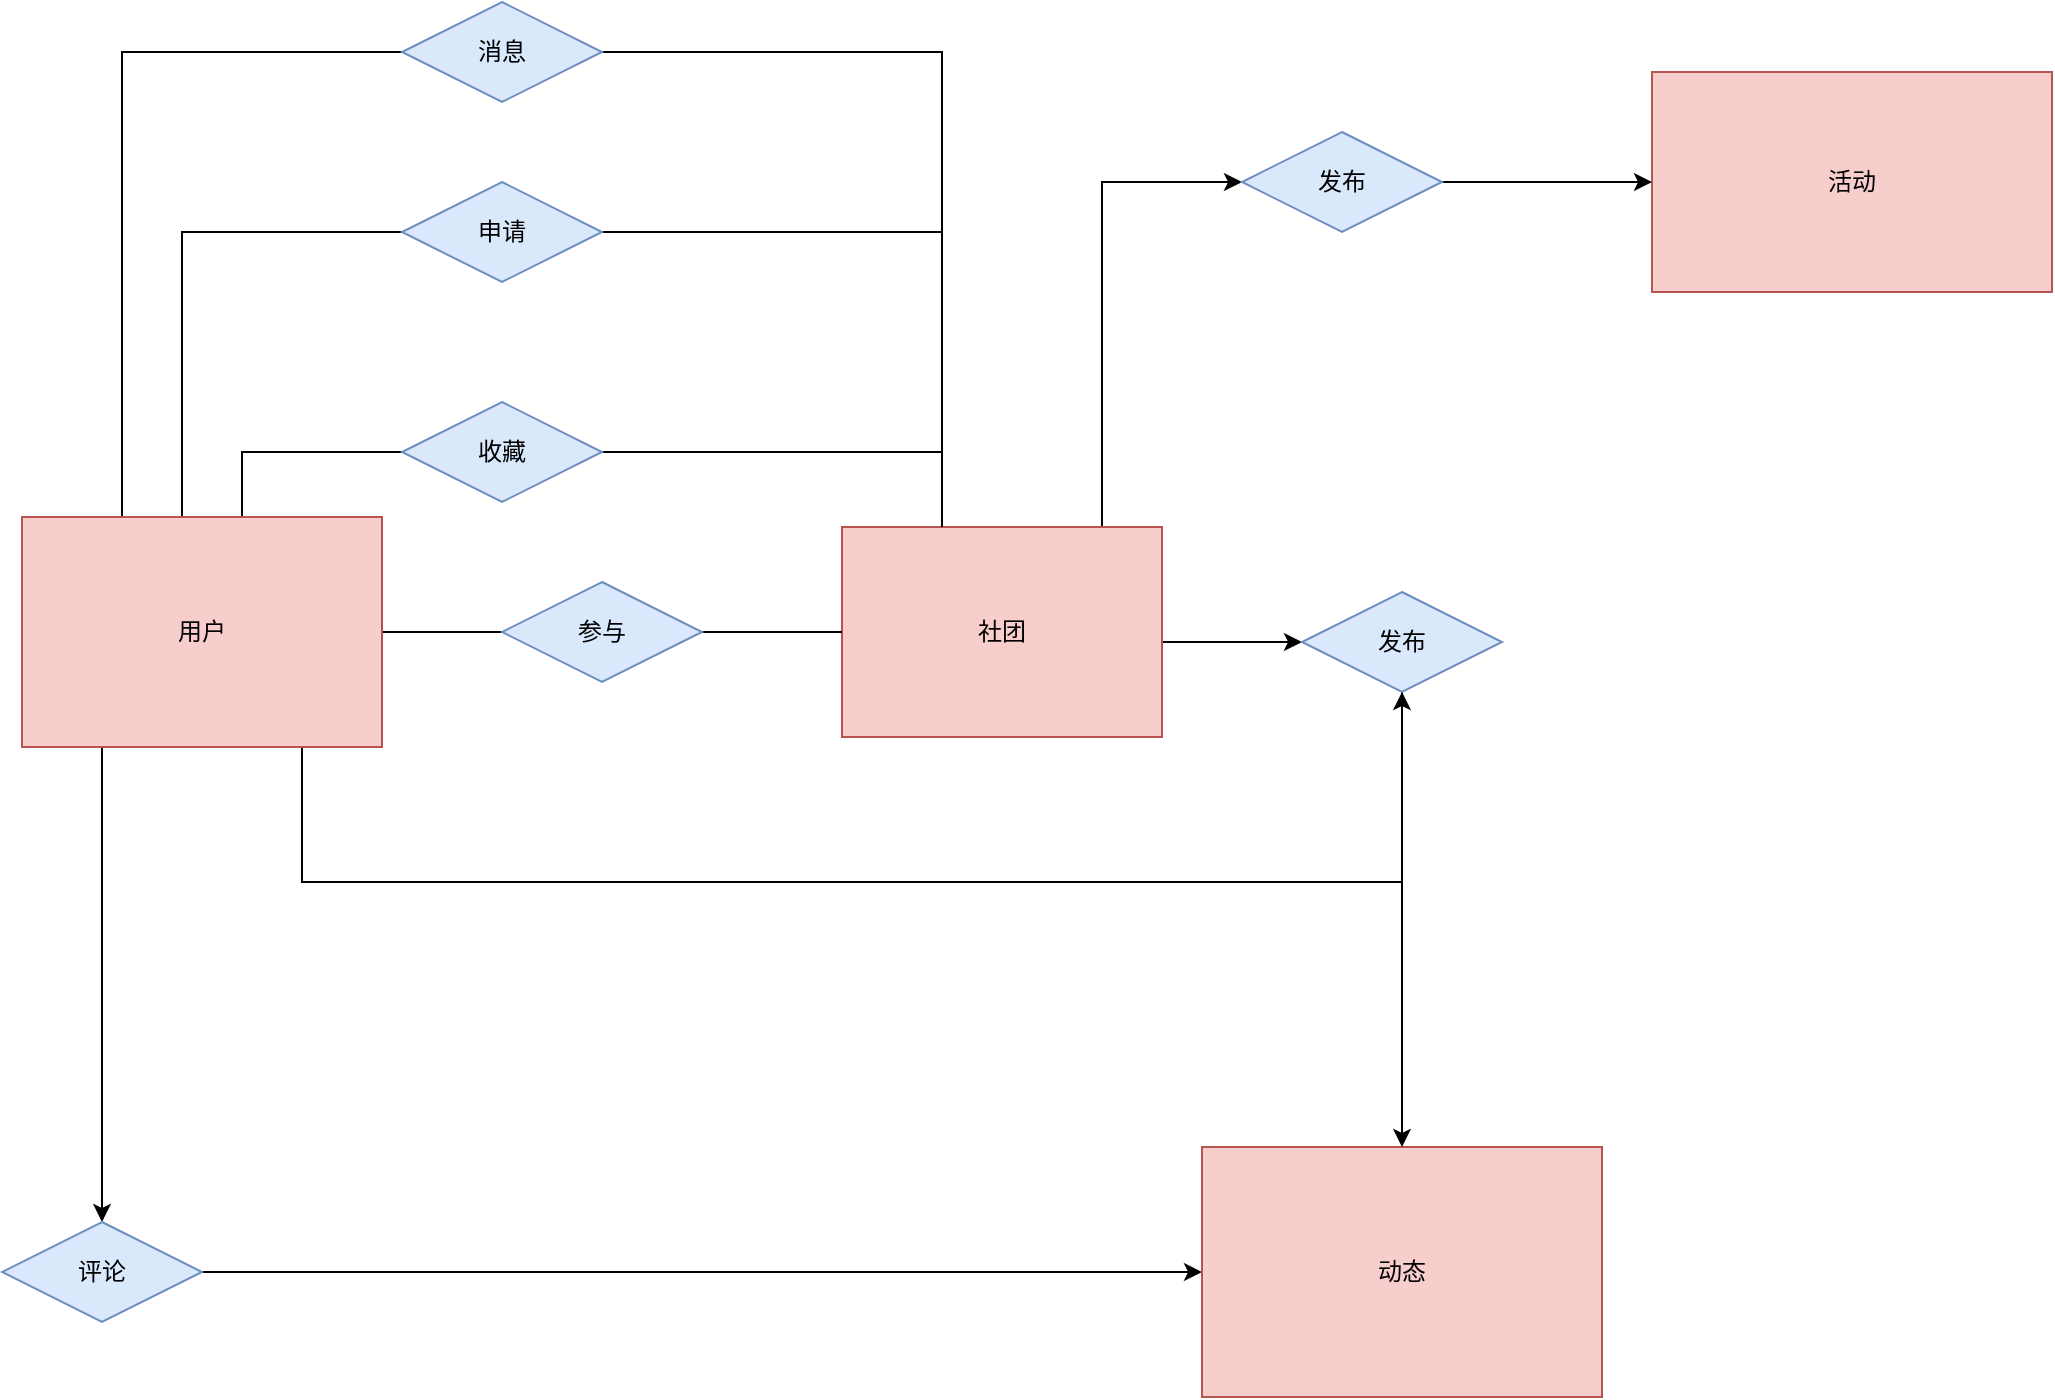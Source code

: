 <mxfile version="24.6.4" type="github">
  <diagram name="第 1 页" id="LLOimiUJxIWVnBvx53SA">
    <mxGraphModel dx="2316" dy="813" grid="1" gridSize="10" guides="1" tooltips="1" connect="1" arrows="1" fold="1" page="1" pageScale="1" pageWidth="827" pageHeight="1169" math="0" shadow="0">
      <root>
        <mxCell id="0" />
        <mxCell id="1" parent="0" />
        <mxCell id="FIMOuDOS6CexBFZZuyrf-21" style="edgeStyle=orthogonalEdgeStyle;rounded=0;orthogonalLoop=1;jettySize=auto;html=1;endArrow=none;endFill=0;" parent="1" source="FIMOuDOS6CexBFZZuyrf-1" target="FIMOuDOS6CexBFZZuyrf-19" edge="1">
          <mxGeometry relative="1" as="geometry">
            <Array as="points">
              <mxPoint x="10" y="435" />
            </Array>
          </mxGeometry>
        </mxCell>
        <mxCell id="FIMOuDOS6CexBFZZuyrf-23" style="edgeStyle=orthogonalEdgeStyle;rounded=0;orthogonalLoop=1;jettySize=auto;html=1;endArrow=none;endFill=0;" parent="1" source="FIMOuDOS6CexBFZZuyrf-1" target="FIMOuDOS6CexBFZZuyrf-20" edge="1">
          <mxGeometry relative="1" as="geometry">
            <Array as="points">
              <mxPoint x="100" y="525" />
              <mxPoint x="100" y="525" />
            </Array>
          </mxGeometry>
        </mxCell>
        <mxCell id="FIMOuDOS6CexBFZZuyrf-28" style="edgeStyle=orthogonalEdgeStyle;rounded=0;orthogonalLoop=1;jettySize=auto;html=1;" parent="1" source="FIMOuDOS6CexBFZZuyrf-1" target="FIMOuDOS6CexBFZZuyrf-3" edge="1">
          <mxGeometry relative="1" as="geometry">
            <Array as="points">
              <mxPoint x="-60" y="725" />
            </Array>
          </mxGeometry>
        </mxCell>
        <mxCell id="FIMOuDOS6CexBFZZuyrf-32" style="edgeStyle=orthogonalEdgeStyle;rounded=0;orthogonalLoop=1;jettySize=auto;html=1;endArrow=none;endFill=0;" parent="1" source="FIMOuDOS6CexBFZZuyrf-1" target="FIMOuDOS6CexBFZZuyrf-31" edge="1">
          <mxGeometry relative="1" as="geometry">
            <Array as="points">
              <mxPoint x="-20" y="325" />
            </Array>
          </mxGeometry>
        </mxCell>
        <mxCell id="FIMOuDOS6CexBFZZuyrf-45" style="edgeStyle=orthogonalEdgeStyle;rounded=0;orthogonalLoop=1;jettySize=auto;html=1;endArrow=none;endFill=0;" parent="1" source="FIMOuDOS6CexBFZZuyrf-1" target="FIMOuDOS6CexBFZZuyrf-41" edge="1">
          <mxGeometry relative="1" as="geometry">
            <Array as="points">
              <mxPoint x="-50" y="235" />
            </Array>
          </mxGeometry>
        </mxCell>
        <mxCell id="q5HNf-5_jHMRwpcQ8X-9-1" style="edgeStyle=orthogonalEdgeStyle;rounded=0;orthogonalLoop=1;jettySize=auto;html=1;" edge="1" parent="1" source="FIMOuDOS6CexBFZZuyrf-1" target="FIMOuDOS6CexBFZZuyrf-17">
          <mxGeometry relative="1" as="geometry">
            <Array as="points">
              <mxPoint x="40" y="650" />
              <mxPoint x="590" y="650" />
            </Array>
          </mxGeometry>
        </mxCell>
        <mxCell id="FIMOuDOS6CexBFZZuyrf-1" value="用户" style="rounded=0;whiteSpace=wrap;html=1;fillColor=#f8cecc;strokeColor=#b85450;" parent="1" vertex="1">
          <mxGeometry x="-100" y="467.5" width="180" height="115" as="geometry" />
        </mxCell>
        <mxCell id="FIMOuDOS6CexBFZZuyrf-30" value="" style="edgeStyle=orthogonalEdgeStyle;rounded=0;orthogonalLoop=1;jettySize=auto;html=1;" parent="1" source="FIMOuDOS6CexBFZZuyrf-3" target="FIMOuDOS6CexBFZZuyrf-15" edge="1">
          <mxGeometry relative="1" as="geometry">
            <mxPoint x="610" y="725" as="targetPoint" />
          </mxGeometry>
        </mxCell>
        <mxCell id="FIMOuDOS6CexBFZZuyrf-3" value="评论" style="rhombus;whiteSpace=wrap;html=1;fillColor=#dae8fc;strokeColor=#6c8ebf;" parent="1" vertex="1">
          <mxGeometry x="-110" y="820" width="100" height="50" as="geometry" />
        </mxCell>
        <mxCell id="FIMOuDOS6CexBFZZuyrf-18" style="edgeStyle=orthogonalEdgeStyle;rounded=0;orthogonalLoop=1;jettySize=auto;html=1;" parent="1" source="FIMOuDOS6CexBFZZuyrf-11" target="FIMOuDOS6CexBFZZuyrf-17" edge="1">
          <mxGeometry relative="1" as="geometry">
            <Array as="points">
              <mxPoint x="530" y="530" />
              <mxPoint x="530" y="530" />
            </Array>
          </mxGeometry>
        </mxCell>
        <mxCell id="FIMOuDOS6CexBFZZuyrf-38" style="edgeStyle=orthogonalEdgeStyle;rounded=0;orthogonalLoop=1;jettySize=auto;html=1;" parent="1" source="FIMOuDOS6CexBFZZuyrf-11" target="FIMOuDOS6CexBFZZuyrf-37" edge="1">
          <mxGeometry relative="1" as="geometry">
            <Array as="points">
              <mxPoint x="440" y="300" />
            </Array>
          </mxGeometry>
        </mxCell>
        <mxCell id="FIMOuDOS6CexBFZZuyrf-11" value="社团" style="rounded=0;whiteSpace=wrap;html=1;fillColor=#f8cecc;strokeColor=#b85450;" parent="1" vertex="1">
          <mxGeometry x="310" y="472.5" width="160" height="105" as="geometry" />
        </mxCell>
        <mxCell id="FIMOuDOS6CexBFZZuyrf-15" value="动态" style="rounded=0;whiteSpace=wrap;html=1;fillColor=#f8cecc;strokeColor=#b85450;" parent="1" vertex="1">
          <mxGeometry x="490" y="782.5" width="200" height="125" as="geometry" />
        </mxCell>
        <mxCell id="FIMOuDOS6CexBFZZuyrf-25" style="edgeStyle=orthogonalEdgeStyle;rounded=0;orthogonalLoop=1;jettySize=auto;html=1;" parent="1" source="FIMOuDOS6CexBFZZuyrf-17" target="FIMOuDOS6CexBFZZuyrf-15" edge="1">
          <mxGeometry relative="1" as="geometry" />
        </mxCell>
        <mxCell id="FIMOuDOS6CexBFZZuyrf-17" value="发布" style="rhombus;whiteSpace=wrap;html=1;fillColor=#dae8fc;strokeColor=#6c8ebf;" parent="1" vertex="1">
          <mxGeometry x="540" y="505" width="100" height="50" as="geometry" />
        </mxCell>
        <mxCell id="FIMOuDOS6CexBFZZuyrf-22" style="edgeStyle=orthogonalEdgeStyle;rounded=0;orthogonalLoop=1;jettySize=auto;html=1;endArrow=none;endFill=0;" parent="1" source="FIMOuDOS6CexBFZZuyrf-19" target="FIMOuDOS6CexBFZZuyrf-11" edge="1">
          <mxGeometry relative="1" as="geometry">
            <Array as="points">
              <mxPoint x="360" y="435" />
            </Array>
          </mxGeometry>
        </mxCell>
        <mxCell id="FIMOuDOS6CexBFZZuyrf-19" value="收藏" style="rhombus;whiteSpace=wrap;html=1;fillColor=#dae8fc;strokeColor=#6c8ebf;" parent="1" vertex="1">
          <mxGeometry x="90" y="410" width="100" height="50" as="geometry" />
        </mxCell>
        <mxCell id="FIMOuDOS6CexBFZZuyrf-24" style="edgeStyle=orthogonalEdgeStyle;rounded=0;orthogonalLoop=1;jettySize=auto;html=1;endArrow=none;endFill=0;" parent="1" source="FIMOuDOS6CexBFZZuyrf-20" target="FIMOuDOS6CexBFZZuyrf-11" edge="1">
          <mxGeometry relative="1" as="geometry">
            <Array as="points">
              <mxPoint x="330" y="525" />
              <mxPoint x="330" y="525" />
            </Array>
          </mxGeometry>
        </mxCell>
        <mxCell id="FIMOuDOS6CexBFZZuyrf-20" value="参与" style="rhombus;whiteSpace=wrap;html=1;fillColor=#dae8fc;strokeColor=#6c8ebf;" parent="1" vertex="1">
          <mxGeometry x="140" y="500" width="100" height="50" as="geometry" />
        </mxCell>
        <mxCell id="FIMOuDOS6CexBFZZuyrf-33" style="edgeStyle=orthogonalEdgeStyle;rounded=0;orthogonalLoop=1;jettySize=auto;html=1;endArrow=none;endFill=0;" parent="1" source="FIMOuDOS6CexBFZZuyrf-31" target="FIMOuDOS6CexBFZZuyrf-11" edge="1">
          <mxGeometry relative="1" as="geometry">
            <Array as="points">
              <mxPoint x="360" y="325" />
            </Array>
          </mxGeometry>
        </mxCell>
        <mxCell id="FIMOuDOS6CexBFZZuyrf-31" value="申请" style="rhombus;whiteSpace=wrap;html=1;fillColor=#dae8fc;strokeColor=#6c8ebf;" parent="1" vertex="1">
          <mxGeometry x="90" y="300" width="100" height="50" as="geometry" />
        </mxCell>
        <mxCell id="FIMOuDOS6CexBFZZuyrf-34" value="活动" style="rounded=0;whiteSpace=wrap;html=1;fillColor=#f8cecc;strokeColor=#b85450;" parent="1" vertex="1">
          <mxGeometry x="715" y="245" width="200" height="110" as="geometry" />
        </mxCell>
        <mxCell id="FIMOuDOS6CexBFZZuyrf-39" style="edgeStyle=orthogonalEdgeStyle;rounded=0;orthogonalLoop=1;jettySize=auto;html=1;" parent="1" source="FIMOuDOS6CexBFZZuyrf-37" target="FIMOuDOS6CexBFZZuyrf-34" edge="1">
          <mxGeometry relative="1" as="geometry" />
        </mxCell>
        <mxCell id="FIMOuDOS6CexBFZZuyrf-37" value="发布" style="rhombus;whiteSpace=wrap;html=1;fillColor=#dae8fc;strokeColor=#6c8ebf;" parent="1" vertex="1">
          <mxGeometry x="510" y="275" width="100" height="50" as="geometry" />
        </mxCell>
        <mxCell id="FIMOuDOS6CexBFZZuyrf-46" style="edgeStyle=orthogonalEdgeStyle;rounded=0;orthogonalLoop=1;jettySize=auto;html=1;endArrow=none;endFill=0;" parent="1" source="FIMOuDOS6CexBFZZuyrf-41" target="FIMOuDOS6CexBFZZuyrf-11" edge="1">
          <mxGeometry relative="1" as="geometry">
            <Array as="points">
              <mxPoint x="360" y="235" />
            </Array>
          </mxGeometry>
        </mxCell>
        <mxCell id="FIMOuDOS6CexBFZZuyrf-41" value="消息" style="rhombus;whiteSpace=wrap;html=1;fillColor=#dae8fc;strokeColor=#6c8ebf;" parent="1" vertex="1">
          <mxGeometry x="90" y="210" width="100" height="50" as="geometry" />
        </mxCell>
      </root>
    </mxGraphModel>
  </diagram>
</mxfile>
